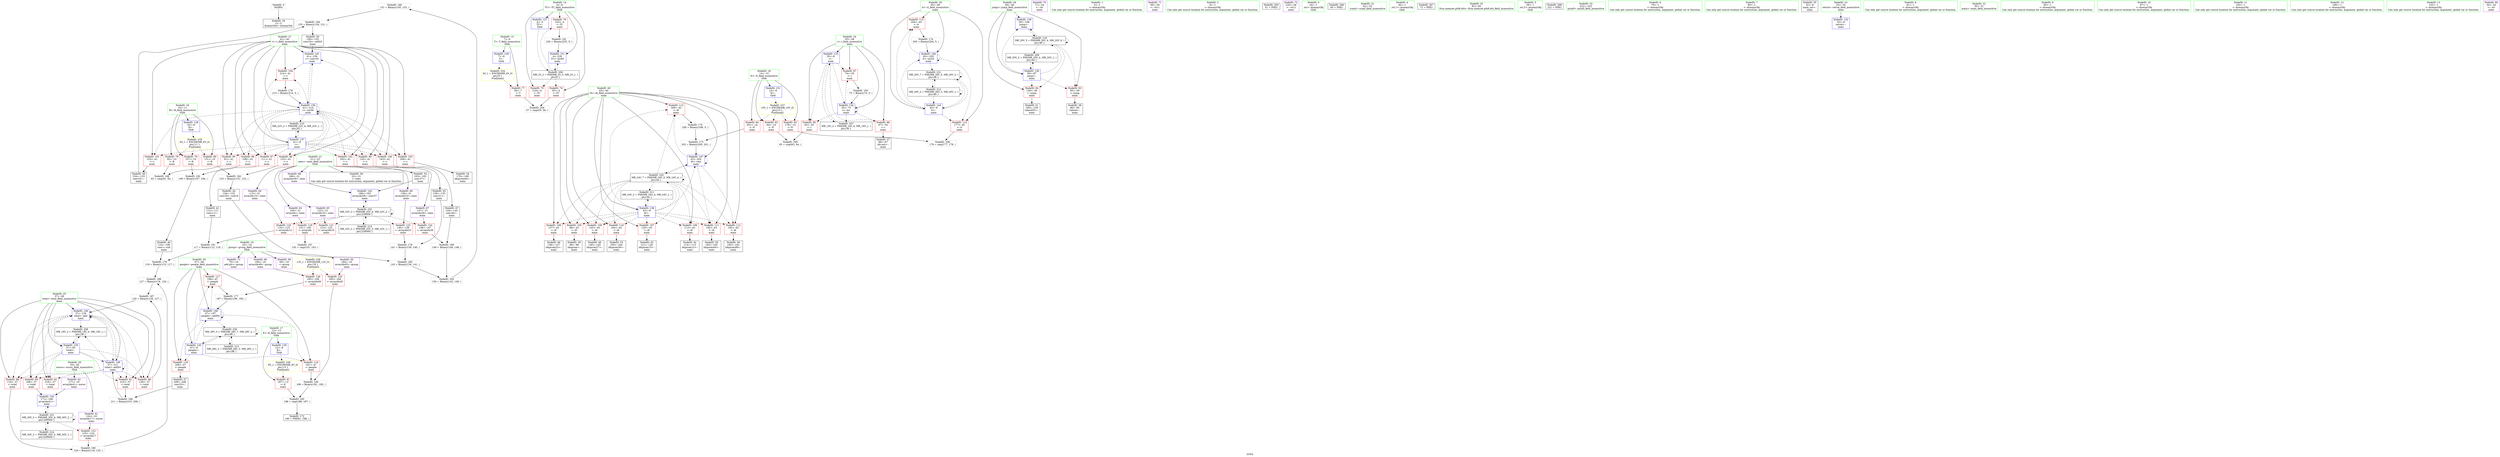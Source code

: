 digraph "SVFG" {
	label="SVFG";

	Node0x56110b8adab0 [shape=record,color=grey,label="{NodeID: 0\nNullPtr}"];
	Node0x56110b8adab0 -> Node0x56110b8cfbd0[style=solid];
	Node0x56110b8d9c90 [shape=record,color=grey,label="{NodeID: 180\n151 = Binary(150, 152, )\n}"];
	Node0x56110b8d9c90 -> Node0x56110b8da290[style=solid];
	Node0x56110b8d0860 [shape=record,color=red,label="{NodeID: 97\n111\<--41\n\<--r\nmain\n}"];
	Node0x56110b8d0860 -> Node0x56110b8d01e0[style=solid];
	Node0x56110b8adc50 [shape=record,color=green,label="{NodeID: 14\n4\<--6\nTC\<--TC_field_insensitive\nGlob }"];
	Node0x56110b8adc50 -> Node0x56110b8d2cd0[style=solid];
	Node0x56110b8adc50 -> Node0x56110b8d2da0[style=solid];
	Node0x56110b8adc50 -> Node0x56110b8d2e70[style=solid];
	Node0x56110b8adc50 -> Node0x56110b8d6800[style=solid];
	Node0x56110b8adc50 -> Node0x56110b8d7c70[style=solid];
	Node0x56110b8d4270 [shape=record,color=grey,label="{NodeID: 194\n186 = Binary(181, 185, )\n}"];
	Node0x56110b8d4270 -> Node0x56110b8d43f0[style=solid];
	Node0x56110b8d13c0 [shape=record,color=red,label="{NodeID: 111\n182\<--43\n\<--i6\nmain\n}"];
	Node0x56110b8d13c0 -> Node0x56110b8d1d60[style=solid];
	Node0x56110b8cf6a0 [shape=record,color=green,label="{NodeID: 28\n43\<--44\ni6\<--i6_field_insensitive\nmain\n}"];
	Node0x56110b8cf6a0 -> Node0x56110b8d0ee0[style=solid];
	Node0x56110b8cf6a0 -> Node0x56110b8d0fb0[style=solid];
	Node0x56110b8cf6a0 -> Node0x56110b8d1080[style=solid];
	Node0x56110b8cf6a0 -> Node0x56110b8d1150[style=solid];
	Node0x56110b8cf6a0 -> Node0x56110b8d1220[style=solid];
	Node0x56110b8cf6a0 -> Node0x56110b8d12f0[style=solid];
	Node0x56110b8cf6a0 -> Node0x56110b8d13c0[style=solid];
	Node0x56110b8cf6a0 -> Node0x56110b8d1490[style=solid];
	Node0x56110b8cf6a0 -> Node0x56110b8d1560[style=solid];
	Node0x56110b8cf6a0 -> Node0x56110b8d71e0[style=solid];
	Node0x56110b8cf6a0 -> Node0x56110b8d7930[style=solid];
	Node0x56110b8e5f10 [shape=record,color=black,label="{NodeID: 208\nMR_18V_2 = PHI(MR_18V_4, MR_18V_1, )\npts\{38 \}\n}"];
	Node0x56110b8e5f10 -> Node0x56110b8d6f70[style=dashed];
	Node0x56110b8d6660 [shape=record,color=red,label="{NodeID: 125\n185\<--184\n\<--arrayidx45\nmain\n}"];
	Node0x56110b8d6660 -> Node0x56110b8d4270[style=solid];
	Node0x56110b8d02b0 [shape=record,color=black,label="{NodeID: 42\n114\<--113\nidxprom12\<--\nmain\n}"];
	Node0x56110b8d72b0 [shape=record,color=blue,label="{NodeID: 139\n39\<--106\njump\<--\nmain\n}"];
	Node0x56110b8d72b0 -> Node0x56110b8e9110[style=dashed];
	Node0x56110b8d1e30 [shape=record,color=black,label="{NodeID: 56\n193\<--192\nidxprom48\<--\nmain\n}"];
	Node0x56110b8eecf0 [shape=record,color=yellow,style=double,label="{NodeID: 236\n8V_1 = ENCHI(MR_8V_0)\npts\{13 \}\nFun[main]}"];
	Node0x56110b8eecf0 -> Node0x56110b8d3280[style=dashed];
	Node0x56110b8d2990 [shape=record,color=purple,label="{NodeID: 70\n71\<--24\n\<--.str\nmain\n}"];
	Node0x56110b8d34f0 [shape=record,color=red,label="{NodeID: 84\n201\<--14\n\<--N\nmain\n}"];
	Node0x56110b8d34f0 -> Node0x56110b8d9210[style=solid];
	Node0x56110b8ce600 [shape=record,color=green,label="{NodeID: 1\n5\<--1\n\<--dummyObj\nCan only get source location for instruction, argument, global var or function.}"];
	Node0x56110b8d9e10 [shape=record,color=grey,label="{NodeID: 181\n226 = Binary(225, 5, )\n}"];
	Node0x56110b8d9e10 -> Node0x56110b8d7c70[style=solid];
	Node0x56110b8d0930 [shape=record,color=red,label="{NodeID: 98\n132\<--41\n\<--r\nmain\n}"];
	Node0x56110b8d0930 -> Node0x56110b8d9f90[style=solid];
	Node0x56110b8add20 [shape=record,color=green,label="{NodeID: 15\n7\<--9\nT\<--T_field_insensitive\nGlob }"];
	Node0x56110b8add20 -> Node0x56110b8d2f40[style=solid];
	Node0x56110b8add20 -> Node0x56110b8d6900[style=solid];
	Node0x56110b8d43f0 [shape=record,color=grey,label="{NodeID: 195\n188 = cmp(186, 187, )\n}"];
	Node0x56110b8d43f0 -> Node0x56110b8d8c70[style=solid];
	Node0x56110b8d1490 [shape=record,color=red,label="{NodeID: 112\n192\<--43\n\<--i6\nmain\n}"];
	Node0x56110b8d1490 -> Node0x56110b8d1e30[style=solid];
	Node0x56110b8cf730 [shape=record,color=green,label="{NodeID: 29\n45\<--46\nit\<--it_field_insensitive\nmain\n}"];
	Node0x56110b8cf730 -> Node0x56110b8d1630[style=solid];
	Node0x56110b8cf730 -> Node0x56110b8d1700[style=solid];
	Node0x56110b8cf730 -> Node0x56110b8d76c0[style=solid];
	Node0x56110b8cf730 -> Node0x56110b8d7a00[style=solid];
	Node0x56110b8e6410 [shape=record,color=black,label="{NodeID: 209\nMR_20V_2 = PHI(MR_20V_4, MR_20V_1, )\npts\{40 \}\n}"];
	Node0x56110b8e6410 -> Node0x56110b8d7040[style=dashed];
	Node0x56110b8d6730 [shape=record,color=red,label="{NodeID: 126\n195\<--194\n\<--arrayidx49\nmain\n}"];
	Node0x56110b8d6730 -> Node0x56110b8d9810[style=solid];
	Node0x56110b8d0380 [shape=record,color=black,label="{NodeID: 43\n121\<--120\nidxprom15\<--\nmain\n}"];
	Node0x56110b8d7380 [shape=record,color=blue,label="{NodeID: 140\n37\<--129\ntotal\<--add\nmain\n}"];
	Node0x56110b8d7380 -> Node0x56110b8d3830[style=dashed];
	Node0x56110b8d7380 -> Node0x56110b8d3900[style=dashed];
	Node0x56110b8d7380 -> Node0x56110b8d39d0[style=dashed];
	Node0x56110b8d7380 -> Node0x56110b8d3aa0[style=dashed];
	Node0x56110b8d7380 -> Node0x56110b8d3b70[style=dashed];
	Node0x56110b8d7380 -> Node0x56110b8d7380[style=dashed];
	Node0x56110b8d7380 -> Node0x56110b8d7ad0[style=dashed];
	Node0x56110b8d7380 -> Node0x56110b8e5f10[style=dashed];
	Node0x56110b8d1f00 [shape=record,color=black,label="{NodeID: 57\n209\<--208\nconv53\<--\nmain\n}"];
	Node0x56110b8d1f00 -> Node0x56110b8da590[style=solid];
	Node0x56110b8eedd0 [shape=record,color=yellow,style=double,label="{NodeID: 237\n10V_1 = ENCHI(MR_10V_0)\npts\{15 \}\nFun[main]}"];
	Node0x56110b8eedd0 -> Node0x56110b8d3350[style=dashed];
	Node0x56110b8eedd0 -> Node0x56110b8d3420[style=dashed];
	Node0x56110b8eedd0 -> Node0x56110b8d34f0[style=dashed];
	Node0x56110b8d2a60 [shape=record,color=purple,label="{NodeID: 71\n59\<--26\n\<--.str.1\nmain\n}"];
	Node0x56110b8d35c0 [shape=record,color=red,label="{NodeID: 85\n63\<--35\n\<--i\nmain\n}"];
	Node0x56110b8d35c0 -> Node0x56110b8d49f0[style=solid];
	Node0x56110b8ce730 [shape=record,color=green,label="{NodeID: 2\n8\<--1\n\<--dummyObj\nCan only get source location for instruction, argument, global var or function.}"];
	Node0x56110b8fc4a0 [shape=record,color=black,label="{NodeID: 265\n51 = PHI()\n}"];
	Node0x56110b8d9f90 [shape=record,color=grey,label="{NodeID: 182\n133 = Binary(131, 132, )\n}"];
	Node0x56110b8d9f90 -> Node0x56110b8d0450[style=solid];
	Node0x56110b8d0a00 [shape=record,color=red,label="{NodeID: 99\n135\<--41\n\<--r\nmain\n}"];
	Node0x56110b8d0a00 -> Node0x56110b8d0520[style=solid];
	Node0x56110b8ade20 [shape=record,color=green,label="{NodeID: 16\n10\<--11\nR\<--R_field_insensitive\nGlob }"];
	Node0x56110b8ade20 -> Node0x56110b8d3010[style=solid];
	Node0x56110b8ade20 -> Node0x56110b8d30e0[style=solid];
	Node0x56110b8ade20 -> Node0x56110b8d31b0[style=solid];
	Node0x56110b8ade20 -> Node0x56110b8d6a00[style=solid];
	Node0x56110b8d4570 [shape=record,color=grey,label="{NodeID: 196\n179 = cmp(177, 178, )\n}"];
	Node0x56110b8d1560 [shape=record,color=red,label="{NodeID: 113\n199\<--43\n\<--i6\nmain\n}"];
	Node0x56110b8d1560 -> Node0x56110b8d9510[style=solid];
	Node0x56110b8cf800 [shape=record,color=green,label="{NodeID: 30\n47\<--48\npeople\<--people_field_insensitive\nmain\n}"];
	Node0x56110b8cf800 -> Node0x56110b8d5f10[style=solid];
	Node0x56110b8cf800 -> Node0x56110b8d5fe0[style=solid];
	Node0x56110b8cf800 -> Node0x56110b8d60b0[style=solid];
	Node0x56110b8cf800 -> Node0x56110b8d7790[style=solid];
	Node0x56110b8cf800 -> Node0x56110b8d7860[style=solid];
	Node0x56110b8e6910 [shape=record,color=black,label="{NodeID: 210\nMR_22V_2 = PHI(MR_22V_4, MR_22V_1, )\npts\{42 \}\n}"];
	Node0x56110b8e6910 -> Node0x56110b8d7110[style=dashed];
	Node0x56110b8d6800 [shape=record,color=blue,label="{NodeID: 127\n4\<--5\nTC\<--\nGlob }"];
	Node0x56110b8d6800 -> Node0x56110b8e5510[style=dashed];
	Node0x56110b8d0450 [shape=record,color=black,label="{NodeID: 44\n134\<--133\nconv20\<--sub19\nmain\n}"];
	Node0x56110b8d0450 -> Node0x56110b8da410[style=solid];
	Node0x56110b8d7450 [shape=record,color=blue,label="{NodeID: 141\n41\<--156\nr\<--conv34\nmain\n}"];
	Node0x56110b8d7450 -> Node0x56110b8d0e10[style=dashed];
	Node0x56110b8d7450 -> Node0x56110b8d7ba0[style=dashed];
	Node0x56110b8d1fd0 [shape=record,color=purple,label="{NodeID: 58\n69\<--16\n\<--group\nmain\n}"];
	Node0x56110b8eeeb0 [shape=record,color=yellow,style=double,label="{NodeID: 238\n12V_1 = ENCHI(MR_12V_0)\npts\{18 \}\nFun[main]}"];
	Node0x56110b8eeeb0 -> Node0x56110b8d6660[style=dashed];
	Node0x56110b8eeeb0 -> Node0x56110b8d6730[style=dashed];
	Node0x56110b8d2b30 [shape=record,color=purple,label="{NodeID: 72\n220\<--28\n\<--.str.2\nmain\n}"];
	Node0x56110b8d3690 [shape=record,color=red,label="{NodeID: 86\n67\<--35\n\<--i\nmain\n}"];
	Node0x56110b8d3690 -> Node0x56110b8cfea0[style=solid];
	Node0x56110b8ce7c0 [shape=record,color=green,label="{NodeID: 3\n24\<--1\n.str\<--dummyObj\nGlob }"];
	Node0x56110b8fc5a0 [shape=record,color=black,label="{NodeID: 266\n60 = PHI()\n}"];
	Node0x56110b8da110 [shape=record,color=grey,label="{NodeID: 183\n150 = Binary(142, 149, )\n}"];
	Node0x56110b8da110 -> Node0x56110b8d9c90[style=solid];
	Node0x56110b8d0ad0 [shape=record,color=red,label="{NodeID: 100\n143\<--41\n\<--r\nmain\n}"];
	Node0x56110b8d0ad0 -> Node0x56110b8d06c0[style=solid];
	Node0x56110b8ae010 [shape=record,color=green,label="{NodeID: 17\n12\<--13\nK\<--K_field_insensitive\nGlob }"];
	Node0x56110b8ae010 -> Node0x56110b8d3280[style=solid];
	Node0x56110b8ae010 -> Node0x56110b8d6b00[style=solid];
	Node0x56110b8d46f0 [shape=record,color=grey,label="{NodeID: 197\n102 = cmp(101, 103, )\n}"];
	Node0x56110b8d1630 [shape=record,color=red,label="{NodeID: 114\n177\<--45\n\<--it\nmain\n}"];
	Node0x56110b8d1630 -> Node0x56110b8d4570[style=solid];
	Node0x56110b8cf8d0 [shape=record,color=green,label="{NodeID: 31\n52\<--53\nscanf\<--scanf_field_insensitive\n}"];
	Node0x56110b8e6e10 [shape=record,color=black,label="{NodeID: 211\nMR_24V_2 = PHI(MR_24V_4, MR_24V_1, )\npts\{44 \}\n}"];
	Node0x56110b8e6e10 -> Node0x56110b8d71e0[style=dashed];
	Node0x56110b8d6900 [shape=record,color=blue,label="{NodeID: 128\n7\<--8\nT\<--\nGlob }"];
	Node0x56110b8d6900 -> Node0x56110b8eeb30[style=dashed];
	Node0x56110b8d0520 [shape=record,color=black,label="{NodeID: 45\n136\<--135\nconv21\<--\nmain\n}"];
	Node0x56110b8d0520 -> Node0x56110b8d9b10[style=solid];
	Node0x56110b8d7520 [shape=record,color=blue,label="{NodeID: 142\n166\<--163\narrayidx39\<--conv37\nmain\n}"];
	Node0x56110b8d7520 -> Node0x56110b8edb10[style=dashed];
	Node0x56110b8d20a0 [shape=record,color=purple,label="{NodeID: 59\n184\<--16\narrayidx45\<--group\nmain\n}"];
	Node0x56110b8d20a0 -> Node0x56110b8d6660[style=solid];
	Node0x56110b8d2c00 [shape=record,color=purple,label="{NodeID: 73\n70\<--16\nadd.ptr\<--group\nmain\n}"];
	Node0x56110b8d3760 [shape=record,color=red,label="{NodeID: 87\n74\<--35\n\<--i\nmain\n}"];
	Node0x56110b8d3760 -> Node0x56110b8d40f0[style=solid];
	Node0x56110b8ae5c0 [shape=record,color=green,label="{NodeID: 4\n26\<--1\n.str.1\<--dummyObj\nGlob }"];
	Node0x56110b8fc6a0 [shape=record,color=black,label="{NodeID: 267\n72 = PHI()\n}"];
	Node0x56110b8da290 [shape=record,color=grey,label="{NodeID: 184\n155 = Binary(154, 151, )\n}"];
	Node0x56110b8da290 -> Node0x56110b8d1950[style=solid];
	Node0x56110b8d0ba0 [shape=record,color=red,label="{NodeID: 101\n153\<--41\n\<--r\nmain\n}"];
	Node0x56110b8d0ba0 -> Node0x56110b8d1880[style=solid];
	Node0x56110b8ae110 [shape=record,color=green,label="{NodeID: 18\n14\<--15\nN\<--N_field_insensitive\nGlob }"];
	Node0x56110b8ae110 -> Node0x56110b8d3350[style=solid];
	Node0x56110b8ae110 -> Node0x56110b8d3420[style=solid];
	Node0x56110b8ae110 -> Node0x56110b8d34f0[style=solid];
	Node0x56110b8ae110 -> Node0x56110b8d6c00[style=solid];
	Node0x56110b8d4870 [shape=record,color=grey,label="{NodeID: 198\n93 = cmp(91, 92, )\n}"];
	Node0x56110b8d1700 [shape=record,color=red,label="{NodeID: 115\n204\<--45\n\<--it\nmain\n}"];
	Node0x56110b8d1700 -> Node0x56110b8d9390[style=solid];
	Node0x56110b8cf9d0 [shape=record,color=green,label="{NodeID: 32\n82\<--83\nllvm.memset.p0i8.i64\<--llvm.memset.p0i8.i64_field_insensitive\n}"];
	Node0x56110b8e7310 [shape=record,color=black,label="{NodeID: 212\nMR_26V_2 = PHI(MR_26V_3, MR_26V_1, )\npts\{46 \}\n}"];
	Node0x56110b8e7310 -> Node0x56110b8d76c0[style=dashed];
	Node0x56110b8e7310 -> Node0x56110b8e7310[style=dashed];
	Node0x56110b8e7310 -> Node0x56110b8ea010[style=dashed];
	Node0x56110b8d6a00 [shape=record,color=blue,label="{NodeID: 129\n10\<--8\nR\<--\nGlob }"];
	Node0x56110b8d6a00 -> Node0x56110b8eec10[style=dashed];
	Node0x56110b8d05f0 [shape=record,color=black,label="{NodeID: 46\n138\<--137\nidxprom22\<--\nmain\n}"];
	Node0x56110b8d75f0 [shape=record,color=blue,label="{NodeID: 143\n171\<--168\narrayidx41\<--\nmain\n}"];
	Node0x56110b8d75f0 -> Node0x56110b8ed610[style=dashed];
	Node0x56110b8d2170 [shape=record,color=purple,label="{NodeID: 60\n194\<--16\narrayidx49\<--group\nmain\n}"];
	Node0x56110b8d2170 -> Node0x56110b8d6730[style=solid];
	Node0x56110b8d2cd0 [shape=record,color=red,label="{NodeID: 74\n55\<--4\n\<--TC\nmain\n}"];
	Node0x56110b8d2cd0 -> Node0x56110b8d4b70[style=solid];
	Node0x56110b8d3830 [shape=record,color=red,label="{NodeID: 88\n119\<--37\n\<--total\nmain\n}"];
	Node0x56110b8d3830 -> Node0x56110b8dab90[style=solid];
	Node0x56110b8ae650 [shape=record,color=green,label="{NodeID: 5\n28\<--1\n.str.2\<--dummyObj\nGlob }"];
	Node0x56110b8fc7a0 [shape=record,color=black,label="{NodeID: 268\n221 = PHI()\n}"];
	Node0x56110b8da410 [shape=record,color=grey,label="{NodeID: 185\n142 = Binary(134, 141, )\n}"];
	Node0x56110b8da410 -> Node0x56110b8da110[style=solid];
	Node0x56110b8d0c70 [shape=record,color=red,label="{NodeID: 102\n162\<--41\n\<--r\nmain\n}"];
	Node0x56110b8d0c70 -> Node0x56110b8d1af0[style=solid];
	Node0x56110b8ae210 [shape=record,color=green,label="{NodeID: 19\n16\<--18\ngroup\<--group_field_insensitive\nGlob }"];
	Node0x56110b8ae210 -> Node0x56110b8d1fd0[style=solid];
	Node0x56110b8ae210 -> Node0x56110b8d20a0[style=solid];
	Node0x56110b8ae210 -> Node0x56110b8d2170[style=solid];
	Node0x56110b8ae210 -> Node0x56110b8d2c00[style=solid];
	Node0x56110b8d49f0 [shape=record,color=grey,label="{NodeID: 199\n65 = cmp(63, 64, )\n}"];
	Node0x56110b8d5f10 [shape=record,color=red,label="{NodeID: 116\n181\<--47\n\<--people\nmain\n}"];
	Node0x56110b8d5f10 -> Node0x56110b8d4270[style=solid];
	Node0x56110b8cfad0 [shape=record,color=green,label="{NodeID: 33\n222\<--223\nprintf\<--printf_field_insensitive\n}"];
	Node0x56110b8e7810 [shape=record,color=black,label="{NodeID: 213\nMR_28V_2 = PHI(MR_28V_3, MR_28V_1, )\npts\{48 \}\n}"];
	Node0x56110b8e7810 -> Node0x56110b8ed110[style=dashed];
	Node0x56110b8d6b00 [shape=record,color=blue,label="{NodeID: 130\n12\<--8\nK\<--\nGlob }"];
	Node0x56110b8d6b00 -> Node0x56110b8eecf0[style=dashed];
	Node0x56110b8d06c0 [shape=record,color=black,label="{NodeID: 47\n144\<--143\nconv26\<--\nmain\n}"];
	Node0x56110b8d06c0 -> Node0x56110b8daa10[style=solid];
	Node0x56110b8d76c0 [shape=record,color=blue,label="{NodeID: 144\n45\<--8\nit\<--\nmain\n}"];
	Node0x56110b8d76c0 -> Node0x56110b8d1630[style=dashed];
	Node0x56110b8d76c0 -> Node0x56110b8d1700[style=dashed];
	Node0x56110b8d76c0 -> Node0x56110b8d7a00[style=dashed];
	Node0x56110b8d76c0 -> Node0x56110b8ea010[style=dashed];
	Node0x56110b8d2240 [shape=record,color=purple,label="{NodeID: 61\n124\<--19\narrayidx17\<--euros\nmain\n}"];
	Node0x56110b8d2240 -> Node0x56110b8d63f0[style=solid];
	Node0x56110b8d2da0 [shape=record,color=red,label="{NodeID: 75\n218\<--4\n\<--TC\nmain\n}"];
	Node0x56110b8d8c70 [shape=record,color=black,label="{NodeID: 172\n190 = PHI(81, 188, )\n}"];
	Node0x56110b8d3900 [shape=record,color=red,label="{NodeID: 89\n128\<--37\n\<--total\nmain\n}"];
	Node0x56110b8d3900 -> Node0x56110b8da710[style=solid];
	Node0x56110b8ae380 [shape=record,color=green,label="{NodeID: 6\n79\<--1\n\<--dummyObj\nCan only get source location for instruction, argument, global var or function.}"];
	Node0x56110b8da590 [shape=record,color=grey,label="{NodeID: 186\n211 = Binary(210, 209, )\n}"];
	Node0x56110b8da590 -> Node0x56110b8d7ad0[style=solid];
	Node0x56110b8d0d40 [shape=record,color=red,label="{NodeID: 103\n169\<--41\n\<--r\nmain\n}"];
	Node0x56110b8d0d40 -> Node0x56110b8d1c90[style=solid];
	Node0x56110b8b10b0 [shape=record,color=green,label="{NodeID: 20\n19\<--20\neuros\<--euros_field_insensitive\nGlob }"];
	Node0x56110b8b10b0 -> Node0x56110b8d2240[style=solid];
	Node0x56110b8b10b0 -> Node0x56110b8d2310[style=solid];
	Node0x56110b8d4b70 [shape=record,color=grey,label="{NodeID: 200\n57 = cmp(55, 56, )\n}"];
	Node0x56110b8d5fe0 [shape=record,color=red,label="{NodeID: 117\n196\<--47\n\<--people\nmain\n}"];
	Node0x56110b8d5fe0 -> Node0x56110b8d9810[style=solid];
	Node0x56110b8cfbd0 [shape=record,color=black,label="{NodeID: 34\n2\<--3\ndummyVal\<--dummyVal\n}"];
	Node0x56110b8e7d10 [shape=record,color=black,label="{NodeID: 214\nMR_30V_2 = PHI(MR_30V_3, MR_30V_1, )\npts\{200000 \}\n}"];
	Node0x56110b8e7d10 -> Node0x56110b8ed610[style=dashed];
	Node0x56110b8d6c00 [shape=record,color=blue,label="{NodeID: 131\n14\<--8\nN\<--\nGlob }"];
	Node0x56110b8d6c00 -> Node0x56110b8eedd0[style=dashed];
	Node0x56110b8d17b0 [shape=record,color=black,label="{NodeID: 48\n146\<--145\nidxprom27\<--\nmain\n}"];
	Node0x56110b8d7790 [shape=record,color=blue,label="{NodeID: 145\n47\<--8\npeople\<--\nmain\n}"];
	Node0x56110b8d7790 -> Node0x56110b8d5f10[style=dashed];
	Node0x56110b8d7790 -> Node0x56110b8d5fe0[style=dashed];
	Node0x56110b8d7790 -> Node0x56110b8d60b0[style=dashed];
	Node0x56110b8d7790 -> Node0x56110b8d7860[style=dashed];
	Node0x56110b8d7790 -> Node0x56110b8ed110[style=dashed];
	Node0x56110b8d2310 [shape=record,color=purple,label="{NodeID: 62\n171\<--19\narrayidx41\<--euros\nmain\n}"];
	Node0x56110b8d2310 -> Node0x56110b8d75f0[style=solid];
	Node0x56110b8d2e70 [shape=record,color=red,label="{NodeID: 76\n225\<--4\n\<--TC\nmain\n}"];
	Node0x56110b8d2e70 -> Node0x56110b8d9e10[style=solid];
	Node0x56110b8d9210 [shape=record,color=grey,label="{NodeID: 173\n202 = Binary(200, 201, )\n}"];
	Node0x56110b8d9210 -> Node0x56110b8d7930[style=solid];
	Node0x56110b8d39d0 [shape=record,color=red,label="{NodeID: 90\n168\<--37\n\<--total\nmain\n}"];
	Node0x56110b8d39d0 -> Node0x56110b8d75f0[style=solid];
	Node0x56110b8ae410 [shape=record,color=green,label="{NodeID: 7\n80\<--1\n\<--dummyObj\nCan only get source location for instruction, argument, global var or function.}"];
	Node0x56110b8da710 [shape=record,color=grey,label="{NodeID: 187\n129 = Binary(128, 127, )\n}"];
	Node0x56110b8da710 -> Node0x56110b8d7380[style=solid];
	Node0x56110b8d0e10 [shape=record,color=red,label="{NodeID: 104\n214\<--41\n\<--r\nmain\n}"];
	Node0x56110b8d0e10 -> Node0x56110b8d9990[style=solid];
	Node0x56110b8b11b0 [shape=record,color=green,label="{NodeID: 21\n21\<--23\nseen\<--seen_field_insensitive\nGlob }"];
	Node0x56110b8b11b0 -> Node0x56110b8cfda0[style=solid];
	Node0x56110b8b11b0 -> Node0x56110b8d23e0[style=solid];
	Node0x56110b8b11b0 -> Node0x56110b8d24b0[style=solid];
	Node0x56110b8b11b0 -> Node0x56110b8d2580[style=solid];
	Node0x56110b8b11b0 -> Node0x56110b8d2650[style=solid];
	Node0x56110b8b11b0 -> Node0x56110b8d2720[style=solid];
	Node0x56110b8b11b0 -> Node0x56110b8d27f0[style=solid];
	Node0x56110b8d60b0 [shape=record,color=red,label="{NodeID: 118\n208\<--47\n\<--people\nmain\n}"];
	Node0x56110b8d60b0 -> Node0x56110b8d1f00[style=solid];
	Node0x56110b8cfcd0 [shape=record,color=black,label="{NodeID: 35\n32\<--8\nmain_ret\<--\nmain\n}"];
	Node0x56110b8e8210 [shape=record,color=black,label="{NodeID: 215\nMR_32V_2 = PHI(MR_32V_3, MR_32V_1, )\npts\{230000 \}\n}"];
	Node0x56110b8e8210 -> Node0x56110b8edb10[style=dashed];
	Node0x56110b8d6d00 [shape=record,color=blue,label="{NodeID: 132\n33\<--8\nretval\<--\nmain\n}"];
	Node0x56110b8d1880 [shape=record,color=black,label="{NodeID: 49\n154\<--153\nconv32\<--\nmain\n}"];
	Node0x56110b8d1880 -> Node0x56110b8da290[style=solid];
	Node0x56110b8d7860 [shape=record,color=blue,label="{NodeID: 146\n47\<--197\npeople\<--add50\nmain\n}"];
	Node0x56110b8d7860 -> Node0x56110b8d5f10[style=dashed];
	Node0x56110b8d7860 -> Node0x56110b8d5fe0[style=dashed];
	Node0x56110b8d7860 -> Node0x56110b8d60b0[style=dashed];
	Node0x56110b8d7860 -> Node0x56110b8d7860[style=dashed];
	Node0x56110b8d7860 -> Node0x56110b8ed110[style=dashed];
	Node0x56110b8d23e0 [shape=record,color=purple,label="{NodeID: 63\n100\<--21\narrayidx\<--seen\nmain\n}"];
	Node0x56110b8d23e0 -> Node0x56110b8d6180[style=solid];
	Node0x56110b8d2f40 [shape=record,color=red,label="{NodeID: 77\n56\<--7\n\<--T\nmain\n}"];
	Node0x56110b8d2f40 -> Node0x56110b8d4b70[style=solid];
	Node0x56110b8d9390 [shape=record,color=grey,label="{NodeID: 174\n205 = Binary(204, 5, )\n}"];
	Node0x56110b8d9390 -> Node0x56110b8d7a00[style=solid];
	Node0x56110b8d3aa0 [shape=record,color=red,label="{NodeID: 91\n210\<--37\n\<--total\nmain\n}"];
	Node0x56110b8d3aa0 -> Node0x56110b8da590[style=solid];
	Node0x56110b8b0d20 [shape=record,color=green,label="{NodeID: 8\n81\<--1\n\<--dummyObj\nCan only get source location for instruction, argument, global var or function.}"];
	Node0x56110b8da890 [shape=record,color=grey,label="{NodeID: 188\n127 = Binary(118, 126, )\n}"];
	Node0x56110b8da890 -> Node0x56110b8da710[style=solid];
	Node0x56110b8d0ee0 [shape=record,color=red,label="{NodeID: 105\n98\<--43\n\<--i6\nmain\n}"];
	Node0x56110b8d0ee0 -> Node0x56110b8d0040[style=solid];
	Node0x56110b8b12b0 [shape=record,color=green,label="{NodeID: 22\n30\<--31\nmain\<--main_field_insensitive\n}"];
	Node0x56110b8d6180 [shape=record,color=red,label="{NodeID: 119\n101\<--100\n\<--arrayidx\nmain\n}"];
	Node0x56110b8d6180 -> Node0x56110b8d46f0[style=solid];
	Node0x56110b8cfda0 [shape=record,color=black,label="{NodeID: 36\n22\<--21\n\<--seen\nCan only get source location for instruction, argument, global var or function.}"];
	Node0x56110b8d6dd0 [shape=record,color=blue,label="{NodeID: 133\n35\<--8\ni\<--\nmain\n}"];
	Node0x56110b8d6dd0 -> Node0x56110b8d35c0[style=dashed];
	Node0x56110b8d6dd0 -> Node0x56110b8d3690[style=dashed];
	Node0x56110b8d6dd0 -> Node0x56110b8d3760[style=dashed];
	Node0x56110b8d6dd0 -> Node0x56110b8d6ea0[style=dashed];
	Node0x56110b8d6dd0 -> Node0x56110b8e5a10[style=dashed];
	Node0x56110b8d1950 [shape=record,color=black,label="{NodeID: 50\n156\<--155\nconv34\<--add33\nmain\n}"];
	Node0x56110b8d1950 -> Node0x56110b8d7450[style=solid];
	Node0x56110b8ed110 [shape=record,color=black,label="{NodeID: 230\nMR_28V_3 = PHI(MR_28V_7, MR_28V_2, )\npts\{48 \}\n}"];
	Node0x56110b8ed110 -> Node0x56110b8d7790[style=dashed];
	Node0x56110b8ed110 -> Node0x56110b8e7810[style=dashed];
	Node0x56110b8ed110 -> Node0x56110b8ed110[style=dashed];
	Node0x56110b8d7930 [shape=record,color=blue,label="{NodeID: 147\n43\<--202\ni6\<--rem\nmain\n}"];
	Node0x56110b8d7930 -> Node0x56110b8d13c0[style=dashed];
	Node0x56110b8d7930 -> Node0x56110b8d1490[style=dashed];
	Node0x56110b8d7930 -> Node0x56110b8d1560[style=dashed];
	Node0x56110b8d7930 -> Node0x56110b8d7930[style=dashed];
	Node0x56110b8d7930 -> Node0x56110b8e9b10[style=dashed];
	Node0x56110b8d24b0 [shape=record,color=purple,label="{NodeID: 64\n115\<--21\narrayidx13\<--seen\nmain\n}"];
	Node0x56110b8d24b0 -> Node0x56110b8d6250[style=solid];
	Node0x56110b8d3010 [shape=record,color=red,label="{NodeID: 78\n92\<--10\n\<--R\nmain\n}"];
	Node0x56110b8d3010 -> Node0x56110b8d4870[style=solid];
	Node0x56110b8d9510 [shape=record,color=grey,label="{NodeID: 175\n200 = Binary(199, 5, )\n}"];
	Node0x56110b8d9510 -> Node0x56110b8d9210[style=solid];
	Node0x56110b8d3b70 [shape=record,color=red,label="{NodeID: 92\n219\<--37\n\<--total\nmain\n}"];
	Node0x56110b8b0db0 [shape=record,color=green,label="{NodeID: 9\n85\<--1\n\<--dummyObj\nCan only get source location for instruction, argument, global var or function.}"];
	Node0x56110b8daa10 [shape=record,color=grey,label="{NodeID: 189\n149 = Binary(144, 148, )\n}"];
	Node0x56110b8daa10 -> Node0x56110b8da110[style=solid];
	Node0x56110b8d0fb0 [shape=record,color=red,label="{NodeID: 106\n113\<--43\n\<--i6\nmain\n}"];
	Node0x56110b8d0fb0 -> Node0x56110b8d02b0[style=solid];
	Node0x56110b8b13b0 [shape=record,color=green,label="{NodeID: 23\n33\<--34\nretval\<--retval_field_insensitive\nmain\n}"];
	Node0x56110b8b13b0 -> Node0x56110b8d6d00[style=solid];
	Node0x56110b8d6250 [shape=record,color=red,label="{NodeID: 120\n116\<--115\n\<--arrayidx13\nmain\n}"];
	Node0x56110b8d6250 -> Node0x56110b8dad10[style=solid];
	Node0x56110b8cfea0 [shape=record,color=black,label="{NodeID: 37\n68\<--67\nidx.ext\<--\nmain\n}"];
	Node0x56110b8d6ea0 [shape=record,color=blue,label="{NodeID: 134\n35\<--75\ni\<--inc\nmain\n}"];
	Node0x56110b8d6ea0 -> Node0x56110b8d35c0[style=dashed];
	Node0x56110b8d6ea0 -> Node0x56110b8d3690[style=dashed];
	Node0x56110b8d6ea0 -> Node0x56110b8d3760[style=dashed];
	Node0x56110b8d6ea0 -> Node0x56110b8d6ea0[style=dashed];
	Node0x56110b8d6ea0 -> Node0x56110b8e5a10[style=dashed];
	Node0x56110b8d1a20 [shape=record,color=black,label="{NodeID: 51\n160\<--159\ntobool35\<--\nmain\n}"];
	Node0x56110b8ed610 [shape=record,color=black,label="{NodeID: 231\nMR_30V_3 = PHI(MR_30V_6, MR_30V_2, )\npts\{200000 \}\n}"];
	Node0x56110b8ed610 -> Node0x56110b8d63f0[style=dashed];
	Node0x56110b8ed610 -> Node0x56110b8d75f0[style=dashed];
	Node0x56110b8ed610 -> Node0x56110b8e7d10[style=dashed];
	Node0x56110b8ed610 -> Node0x56110b8ed610[style=dashed];
	Node0x56110b8d7a00 [shape=record,color=blue,label="{NodeID: 148\n45\<--205\nit\<--inc52\nmain\n}"];
	Node0x56110b8d7a00 -> Node0x56110b8d1630[style=dashed];
	Node0x56110b8d7a00 -> Node0x56110b8d1700[style=dashed];
	Node0x56110b8d7a00 -> Node0x56110b8d7a00[style=dashed];
	Node0x56110b8d7a00 -> Node0x56110b8ea010[style=dashed];
	Node0x56110b8d2580 [shape=record,color=purple,label="{NodeID: 65\n122\<--21\narrayidx16\<--seen\nmain\n}"];
	Node0x56110b8d2580 -> Node0x56110b8d6320[style=solid];
	Node0x56110b8d30e0 [shape=record,color=red,label="{NodeID: 79\n107\<--10\n\<--R\nmain\n}"];
	Node0x56110b8d30e0 -> Node0x56110b8d3f70[style=solid];
	Node0x56110b8d9690 [shape=record,color=grey,label="{NodeID: 176\n118 = Binary(110, 117, )\n}"];
	Node0x56110b8d9690 -> Node0x56110b8da890[style=solid];
	Node0x56110b8d3c40 [shape=record,color=red,label="{NodeID: 93\n95\<--39\n\<--jump\nmain\n}"];
	Node0x56110b8d3c40 -> Node0x56110b8cff70[style=solid];
	Node0x56110b8b0e40 [shape=record,color=green,label="{NodeID: 10\n87\<--1\n\<--dummyObj\nCan only get source location for instruction, argument, global var or function.}"];
	Node0x56110b8dab90 [shape=record,color=grey,label="{NodeID: 190\n126 = Binary(119, 125, )\n}"];
	Node0x56110b8dab90 -> Node0x56110b8da890[style=solid];
	Node0x56110b8d1080 [shape=record,color=red,label="{NodeID: 107\n120\<--43\n\<--i6\nmain\n}"];
	Node0x56110b8d1080 -> Node0x56110b8d0380[style=solid];
	Node0x56110b8cf460 [shape=record,color=green,label="{NodeID: 24\n35\<--36\ni\<--i_field_insensitive\nmain\n}"];
	Node0x56110b8cf460 -> Node0x56110b8d35c0[style=solid];
	Node0x56110b8cf460 -> Node0x56110b8d3690[style=solid];
	Node0x56110b8cf460 -> Node0x56110b8d3760[style=solid];
	Node0x56110b8cf460 -> Node0x56110b8d6dd0[style=solid];
	Node0x56110b8cf460 -> Node0x56110b8d6ea0[style=solid];
	Node0x56110b8d6320 [shape=record,color=red,label="{NodeID: 121\n123\<--122\n\<--arrayidx16\nmain\n}"];
	Node0x56110b8cff70 [shape=record,color=black,label="{NodeID: 38\n96\<--95\ntobool\<--\nmain\n}"];
	Node0x56110b8e9110 [shape=record,color=black,label="{NodeID: 218\nMR_20V_5 = PHI(MR_20V_4, MR_20V_6, )\npts\{40 \}\n}"];
	Node0x56110b8e9110 -> Node0x56110b8d3c40[style=dashed];
	Node0x56110b8e9110 -> Node0x56110b8d3d10[style=dashed];
	Node0x56110b8e9110 -> Node0x56110b8d72b0[style=dashed];
	Node0x56110b8e9110 -> Node0x56110b8e6410[style=dashed];
	Node0x56110b8e9110 -> Node0x56110b8e9110[style=dashed];
	Node0x56110b8d6f70 [shape=record,color=blue,label="{NodeID: 135\n37\<--85\ntotal\<--\nmain\n}"];
	Node0x56110b8d6f70 -> Node0x56110b8d3830[style=dashed];
	Node0x56110b8d6f70 -> Node0x56110b8d3900[style=dashed];
	Node0x56110b8d6f70 -> Node0x56110b8d39d0[style=dashed];
	Node0x56110b8d6f70 -> Node0x56110b8d3aa0[style=dashed];
	Node0x56110b8d6f70 -> Node0x56110b8d3b70[style=dashed];
	Node0x56110b8d6f70 -> Node0x56110b8d7380[style=dashed];
	Node0x56110b8d6f70 -> Node0x56110b8d7ad0[style=dashed];
	Node0x56110b8d6f70 -> Node0x56110b8e5f10[style=dashed];
	Node0x56110b8d1af0 [shape=record,color=black,label="{NodeID: 52\n163\<--162\nconv37\<--\nmain\n}"];
	Node0x56110b8d1af0 -> Node0x56110b8d7520[style=solid];
	Node0x56110b8edb10 [shape=record,color=black,label="{NodeID: 232\nMR_32V_3 = PHI(MR_32V_6, MR_32V_2, )\npts\{230000 \}\n}"];
	Node0x56110b8edb10 -> Node0x56110b8d6180[style=dashed];
	Node0x56110b8edb10 -> Node0x56110b8d6250[style=dashed];
	Node0x56110b8edb10 -> Node0x56110b8d6320[style=dashed];
	Node0x56110b8edb10 -> Node0x56110b8d64c0[style=dashed];
	Node0x56110b8edb10 -> Node0x56110b8d6590[style=dashed];
	Node0x56110b8edb10 -> Node0x56110b8d7520[style=dashed];
	Node0x56110b8edb10 -> Node0x56110b8e8210[style=dashed];
	Node0x56110b8edb10 -> Node0x56110b8edb10[style=dashed];
	Node0x56110b8d7ad0 [shape=record,color=blue,label="{NodeID: 149\n37\<--211\ntotal\<--add54\nmain\n}"];
	Node0x56110b8d7ad0 -> Node0x56110b8d3830[style=dashed];
	Node0x56110b8d7ad0 -> Node0x56110b8d3900[style=dashed];
	Node0x56110b8d7ad0 -> Node0x56110b8d39d0[style=dashed];
	Node0x56110b8d7ad0 -> Node0x56110b8d3aa0[style=dashed];
	Node0x56110b8d7ad0 -> Node0x56110b8d3b70[style=dashed];
	Node0x56110b8d7ad0 -> Node0x56110b8d7380[style=dashed];
	Node0x56110b8d7ad0 -> Node0x56110b8d7ad0[style=dashed];
	Node0x56110b8d7ad0 -> Node0x56110b8e5f10[style=dashed];
	Node0x56110b8d2650 [shape=record,color=purple,label="{NodeID: 66\n139\<--21\narrayidx23\<--seen\nmain\n}"];
	Node0x56110b8d2650 -> Node0x56110b8d64c0[style=solid];
	Node0x56110b8d31b0 [shape=record,color=red,label="{NodeID: 80\n131\<--10\n\<--R\nmain\n}"];
	Node0x56110b8d31b0 -> Node0x56110b8d9f90[style=solid];
	Node0x56110b8d9810 [shape=record,color=grey,label="{NodeID: 177\n197 = Binary(196, 195, )\n}"];
	Node0x56110b8d9810 -> Node0x56110b8d7860[style=solid];
	Node0x56110b8d3d10 [shape=record,color=red,label="{NodeID: 94\n159\<--39\n\<--jump\nmain\n}"];
	Node0x56110b8d3d10 -> Node0x56110b8d1a20[style=solid];
	Node0x56110b8cea70 [shape=record,color=green,label="{NodeID: 11\n103\<--1\n\<--dummyObj\nCan only get source location for instruction, argument, global var or function.}"];
	Node0x56110b8dad10 [shape=record,color=grey,label="{NodeID: 191\n117 = Binary(112, 116, )\n}"];
	Node0x56110b8dad10 -> Node0x56110b8d9690[style=solid];
	Node0x56110b8d1150 [shape=record,color=red,label="{NodeID: 108\n137\<--43\n\<--i6\nmain\n}"];
	Node0x56110b8d1150 -> Node0x56110b8d05f0[style=solid];
	Node0x56110b8cf4f0 [shape=record,color=green,label="{NodeID: 25\n37\<--38\ntotal\<--total_field_insensitive\nmain\n}"];
	Node0x56110b8cf4f0 -> Node0x56110b8d3830[style=solid];
	Node0x56110b8cf4f0 -> Node0x56110b8d3900[style=solid];
	Node0x56110b8cf4f0 -> Node0x56110b8d39d0[style=solid];
	Node0x56110b8cf4f0 -> Node0x56110b8d3aa0[style=solid];
	Node0x56110b8cf4f0 -> Node0x56110b8d3b70[style=solid];
	Node0x56110b8cf4f0 -> Node0x56110b8d6f70[style=solid];
	Node0x56110b8cf4f0 -> Node0x56110b8d7380[style=solid];
	Node0x56110b8cf4f0 -> Node0x56110b8d7ad0[style=solid];
	Node0x56110b8d63f0 [shape=record,color=red,label="{NodeID: 122\n125\<--124\n\<--arrayidx17\nmain\n}"];
	Node0x56110b8d63f0 -> Node0x56110b8dab90[style=solid];
	Node0x56110b8d0040 [shape=record,color=black,label="{NodeID: 39\n99\<--98\nidxprom\<--\nmain\n}"];
	Node0x56110b8d7040 [shape=record,color=blue,label="{NodeID: 136\n39\<--87\njump\<--\nmain\n}"];
	Node0x56110b8d7040 -> Node0x56110b8d3c40[style=dashed];
	Node0x56110b8d7040 -> Node0x56110b8d3d10[style=dashed];
	Node0x56110b8d7040 -> Node0x56110b8d72b0[style=dashed];
	Node0x56110b8d7040 -> Node0x56110b8e6410[style=dashed];
	Node0x56110b8d7040 -> Node0x56110b8e9110[style=dashed];
	Node0x56110b8d1bc0 [shape=record,color=black,label="{NodeID: 53\n165\<--164\nidxprom38\<--\nmain\n}"];
	Node0x56110b8d7ba0 [shape=record,color=blue,label="{NodeID: 150\n41\<--215\nr\<--inc56\nmain\n}"];
	Node0x56110b8d7ba0 -> Node0x56110b8d3de0[style=dashed];
	Node0x56110b8d7ba0 -> Node0x56110b8d0790[style=dashed];
	Node0x56110b8d7ba0 -> Node0x56110b8d0860[style=dashed];
	Node0x56110b8d7ba0 -> Node0x56110b8d0930[style=dashed];
	Node0x56110b8d7ba0 -> Node0x56110b8d0a00[style=dashed];
	Node0x56110b8d7ba0 -> Node0x56110b8d0ad0[style=dashed];
	Node0x56110b8d7ba0 -> Node0x56110b8d0ba0[style=dashed];
	Node0x56110b8d7ba0 -> Node0x56110b8d0c70[style=dashed];
	Node0x56110b8d7ba0 -> Node0x56110b8d0d40[style=dashed];
	Node0x56110b8d7ba0 -> Node0x56110b8d0e10[style=dashed];
	Node0x56110b8d7ba0 -> Node0x56110b8d7450[style=dashed];
	Node0x56110b8d7ba0 -> Node0x56110b8d7ba0[style=dashed];
	Node0x56110b8d7ba0 -> Node0x56110b8e6910[style=dashed];
	Node0x56110b8d2720 [shape=record,color=purple,label="{NodeID: 67\n147\<--21\narrayidx28\<--seen\nmain\n}"];
	Node0x56110b8d2720 -> Node0x56110b8d6590[style=solid];
	Node0x56110b8d3280 [shape=record,color=red,label="{NodeID: 81\n187\<--12\n\<--K\nmain\n}"];
	Node0x56110b8d3280 -> Node0x56110b8d43f0[style=solid];
	Node0x56110b8d9990 [shape=record,color=grey,label="{NodeID: 178\n215 = Binary(214, 5, )\n}"];
	Node0x56110b8d9990 -> Node0x56110b8d7ba0[style=solid];
	Node0x56110b8d3de0 [shape=record,color=red,label="{NodeID: 95\n91\<--41\n\<--r\nmain\n}"];
	Node0x56110b8d3de0 -> Node0x56110b8d4870[style=solid];
	Node0x56110b8ceb00 [shape=record,color=green,label="{NodeID: 12\n106\<--1\n\<--dummyObj\nCan only get source location for instruction, argument, global var or function.}"];
	Node0x56110b8d3f70 [shape=record,color=grey,label="{NodeID: 192\n109 = Binary(107, 108, )\n}"];
	Node0x56110b8d3f70 -> Node0x56110b8d0110[style=solid];
	Node0x56110b8d1220 [shape=record,color=red,label="{NodeID: 109\n145\<--43\n\<--i6\nmain\n}"];
	Node0x56110b8d1220 -> Node0x56110b8d17b0[style=solid];
	Node0x56110b8cf580 [shape=record,color=green,label="{NodeID: 26\n39\<--40\njump\<--jump_field_insensitive\nmain\n}"];
	Node0x56110b8cf580 -> Node0x56110b8d3c40[style=solid];
	Node0x56110b8cf580 -> Node0x56110b8d3d10[style=solid];
	Node0x56110b8cf580 -> Node0x56110b8d7040[style=solid];
	Node0x56110b8cf580 -> Node0x56110b8d72b0[style=solid];
	Node0x56110b8e5510 [shape=record,color=black,label="{NodeID: 206\nMR_2V_2 = PHI(MR_2V_3, MR_2V_1, )\npts\{6 \}\n}"];
	Node0x56110b8e5510 -> Node0x56110b8d2cd0[style=dashed];
	Node0x56110b8e5510 -> Node0x56110b8d2da0[style=dashed];
	Node0x56110b8e5510 -> Node0x56110b8d2e70[style=dashed];
	Node0x56110b8e5510 -> Node0x56110b8d7c70[style=dashed];
	Node0x56110b8d64c0 [shape=record,color=red,label="{NodeID: 123\n140\<--139\n\<--arrayidx23\nmain\n}"];
	Node0x56110b8d64c0 -> Node0x56110b8d9b10[style=solid];
	Node0x56110b8d0110 [shape=record,color=black,label="{NodeID: 40\n110\<--109\nconv\<--sub\nmain\n}"];
	Node0x56110b8d0110 -> Node0x56110b8d9690[style=solid];
	Node0x56110b8e9b10 [shape=record,color=black,label="{NodeID: 220\nMR_24V_7 = PHI(MR_24V_5, MR_24V_4, )\npts\{44 \}\n}"];
	Node0x56110b8e9b10 -> Node0x56110b8d0ee0[style=dashed];
	Node0x56110b8e9b10 -> Node0x56110b8d0fb0[style=dashed];
	Node0x56110b8e9b10 -> Node0x56110b8d1080[style=dashed];
	Node0x56110b8e9b10 -> Node0x56110b8d1150[style=dashed];
	Node0x56110b8e9b10 -> Node0x56110b8d1220[style=dashed];
	Node0x56110b8e9b10 -> Node0x56110b8d12f0[style=dashed];
	Node0x56110b8e9b10 -> Node0x56110b8d13c0[style=dashed];
	Node0x56110b8e9b10 -> Node0x56110b8d1490[style=dashed];
	Node0x56110b8e9b10 -> Node0x56110b8d1560[style=dashed];
	Node0x56110b8e9b10 -> Node0x56110b8d7930[style=dashed];
	Node0x56110b8e9b10 -> Node0x56110b8e6e10[style=dashed];
	Node0x56110b8e9b10 -> Node0x56110b8e9b10[style=dashed];
	Node0x56110b8d7110 [shape=record,color=blue,label="{NodeID: 137\n41\<--8\nr\<--\nmain\n}"];
	Node0x56110b8d7110 -> Node0x56110b8d3de0[style=dashed];
	Node0x56110b8d7110 -> Node0x56110b8d0790[style=dashed];
	Node0x56110b8d7110 -> Node0x56110b8d0860[style=dashed];
	Node0x56110b8d7110 -> Node0x56110b8d0930[style=dashed];
	Node0x56110b8d7110 -> Node0x56110b8d0a00[style=dashed];
	Node0x56110b8d7110 -> Node0x56110b8d0ad0[style=dashed];
	Node0x56110b8d7110 -> Node0x56110b8d0ba0[style=dashed];
	Node0x56110b8d7110 -> Node0x56110b8d0c70[style=dashed];
	Node0x56110b8d7110 -> Node0x56110b8d0d40[style=dashed];
	Node0x56110b8d7110 -> Node0x56110b8d0e10[style=dashed];
	Node0x56110b8d7110 -> Node0x56110b8d7450[style=dashed];
	Node0x56110b8d7110 -> Node0x56110b8d7ba0[style=dashed];
	Node0x56110b8d7110 -> Node0x56110b8e6910[style=dashed];
	Node0x56110b8d1c90 [shape=record,color=black,label="{NodeID: 54\n170\<--169\nidxprom40\<--\nmain\n}"];
	Node0x56110b8eeb30 [shape=record,color=yellow,style=double,label="{NodeID: 234\n4V_1 = ENCHI(MR_4V_0)\npts\{9 \}\nFun[main]}"];
	Node0x56110b8eeb30 -> Node0x56110b8d2f40[style=dashed];
	Node0x56110b8d7c70 [shape=record,color=blue,label="{NodeID: 151\n4\<--226\nTC\<--inc60\nmain\n}"];
	Node0x56110b8d7c70 -> Node0x56110b8e5510[style=dashed];
	Node0x56110b8d27f0 [shape=record,color=purple,label="{NodeID: 68\n166\<--21\narrayidx39\<--seen\nmain\n}"];
	Node0x56110b8d27f0 -> Node0x56110b8d7520[style=solid];
	Node0x56110b8d3350 [shape=record,color=red,label="{NodeID: 82\n64\<--14\n\<--N\nmain\n}"];
	Node0x56110b8d3350 -> Node0x56110b8d49f0[style=solid];
	Node0x56110b8d9b10 [shape=record,color=grey,label="{NodeID: 179\n141 = Binary(136, 140, )\n}"];
	Node0x56110b8d9b10 -> Node0x56110b8da410[style=solid];
	Node0x56110b8d0790 [shape=record,color=red,label="{NodeID: 96\n108\<--41\n\<--r\nmain\n}"];
	Node0x56110b8d0790 -> Node0x56110b8d3f70[style=solid];
	Node0x56110b8cebd0 [shape=record,color=green,label="{NodeID: 13\n152\<--1\n\<--dummyObj\nCan only get source location for instruction, argument, global var or function.}"];
	Node0x56110b8d40f0 [shape=record,color=grey,label="{NodeID: 193\n75 = Binary(74, 5, )\n}"];
	Node0x56110b8d40f0 -> Node0x56110b8d6ea0[style=solid];
	Node0x56110b8d12f0 [shape=record,color=red,label="{NodeID: 110\n164\<--43\n\<--i6\nmain\n}"];
	Node0x56110b8d12f0 -> Node0x56110b8d1bc0[style=solid];
	Node0x56110b8cf610 [shape=record,color=green,label="{NodeID: 27\n41\<--42\nr\<--r_field_insensitive\nmain\n}"];
	Node0x56110b8cf610 -> Node0x56110b8d3de0[style=solid];
	Node0x56110b8cf610 -> Node0x56110b8d0790[style=solid];
	Node0x56110b8cf610 -> Node0x56110b8d0860[style=solid];
	Node0x56110b8cf610 -> Node0x56110b8d0930[style=solid];
	Node0x56110b8cf610 -> Node0x56110b8d0a00[style=solid];
	Node0x56110b8cf610 -> Node0x56110b8d0ad0[style=solid];
	Node0x56110b8cf610 -> Node0x56110b8d0ba0[style=solid];
	Node0x56110b8cf610 -> Node0x56110b8d0c70[style=solid];
	Node0x56110b8cf610 -> Node0x56110b8d0d40[style=solid];
	Node0x56110b8cf610 -> Node0x56110b8d0e10[style=solid];
	Node0x56110b8cf610 -> Node0x56110b8d7110[style=solid];
	Node0x56110b8cf610 -> Node0x56110b8d7450[style=solid];
	Node0x56110b8cf610 -> Node0x56110b8d7ba0[style=solid];
	Node0x56110b8e5a10 [shape=record,color=black,label="{NodeID: 207\nMR_16V_2 = PHI(MR_16V_4, MR_16V_1, )\npts\{36 \}\n}"];
	Node0x56110b8e5a10 -> Node0x56110b8d6dd0[style=dashed];
	Node0x56110b8d6590 [shape=record,color=red,label="{NodeID: 124\n148\<--147\n\<--arrayidx28\nmain\n}"];
	Node0x56110b8d6590 -> Node0x56110b8daa10[style=solid];
	Node0x56110b8d01e0 [shape=record,color=black,label="{NodeID: 41\n112\<--111\nconv11\<--\nmain\n}"];
	Node0x56110b8d01e0 -> Node0x56110b8dad10[style=solid];
	Node0x56110b8ea010 [shape=record,color=black,label="{NodeID: 221\nMR_26V_7 = PHI(MR_26V_5, MR_26V_3, )\npts\{46 \}\n}"];
	Node0x56110b8ea010 -> Node0x56110b8d76c0[style=dashed];
	Node0x56110b8ea010 -> Node0x56110b8e7310[style=dashed];
	Node0x56110b8ea010 -> Node0x56110b8ea010[style=dashed];
	Node0x56110b8d71e0 [shape=record,color=blue,label="{NodeID: 138\n43\<--8\ni6\<--\nmain\n}"];
	Node0x56110b8d71e0 -> Node0x56110b8d0ee0[style=dashed];
	Node0x56110b8d71e0 -> Node0x56110b8d0fb0[style=dashed];
	Node0x56110b8d71e0 -> Node0x56110b8d1080[style=dashed];
	Node0x56110b8d71e0 -> Node0x56110b8d1150[style=dashed];
	Node0x56110b8d71e0 -> Node0x56110b8d1220[style=dashed];
	Node0x56110b8d71e0 -> Node0x56110b8d12f0[style=dashed];
	Node0x56110b8d71e0 -> Node0x56110b8d13c0[style=dashed];
	Node0x56110b8d71e0 -> Node0x56110b8d1490[style=dashed];
	Node0x56110b8d71e0 -> Node0x56110b8d1560[style=dashed];
	Node0x56110b8d71e0 -> Node0x56110b8d7930[style=dashed];
	Node0x56110b8d71e0 -> Node0x56110b8e6e10[style=dashed];
	Node0x56110b8d71e0 -> Node0x56110b8e9b10[style=dashed];
	Node0x56110b8d1d60 [shape=record,color=black,label="{NodeID: 55\n183\<--182\nidxprom44\<--\nmain\n}"];
	Node0x56110b8eec10 [shape=record,color=yellow,style=double,label="{NodeID: 235\n6V_1 = ENCHI(MR_6V_0)\npts\{11 \}\nFun[main]}"];
	Node0x56110b8eec10 -> Node0x56110b8d3010[style=dashed];
	Node0x56110b8eec10 -> Node0x56110b8d30e0[style=dashed];
	Node0x56110b8eec10 -> Node0x56110b8d31b0[style=dashed];
	Node0x56110b8d28c0 [shape=record,color=purple,label="{NodeID: 69\n50\<--24\n\<--.str\nmain\n}"];
	Node0x56110b8d3420 [shape=record,color=red,label="{NodeID: 83\n178\<--14\n\<--N\nmain\n}"];
	Node0x56110b8d3420 -> Node0x56110b8d4570[style=solid];
}
